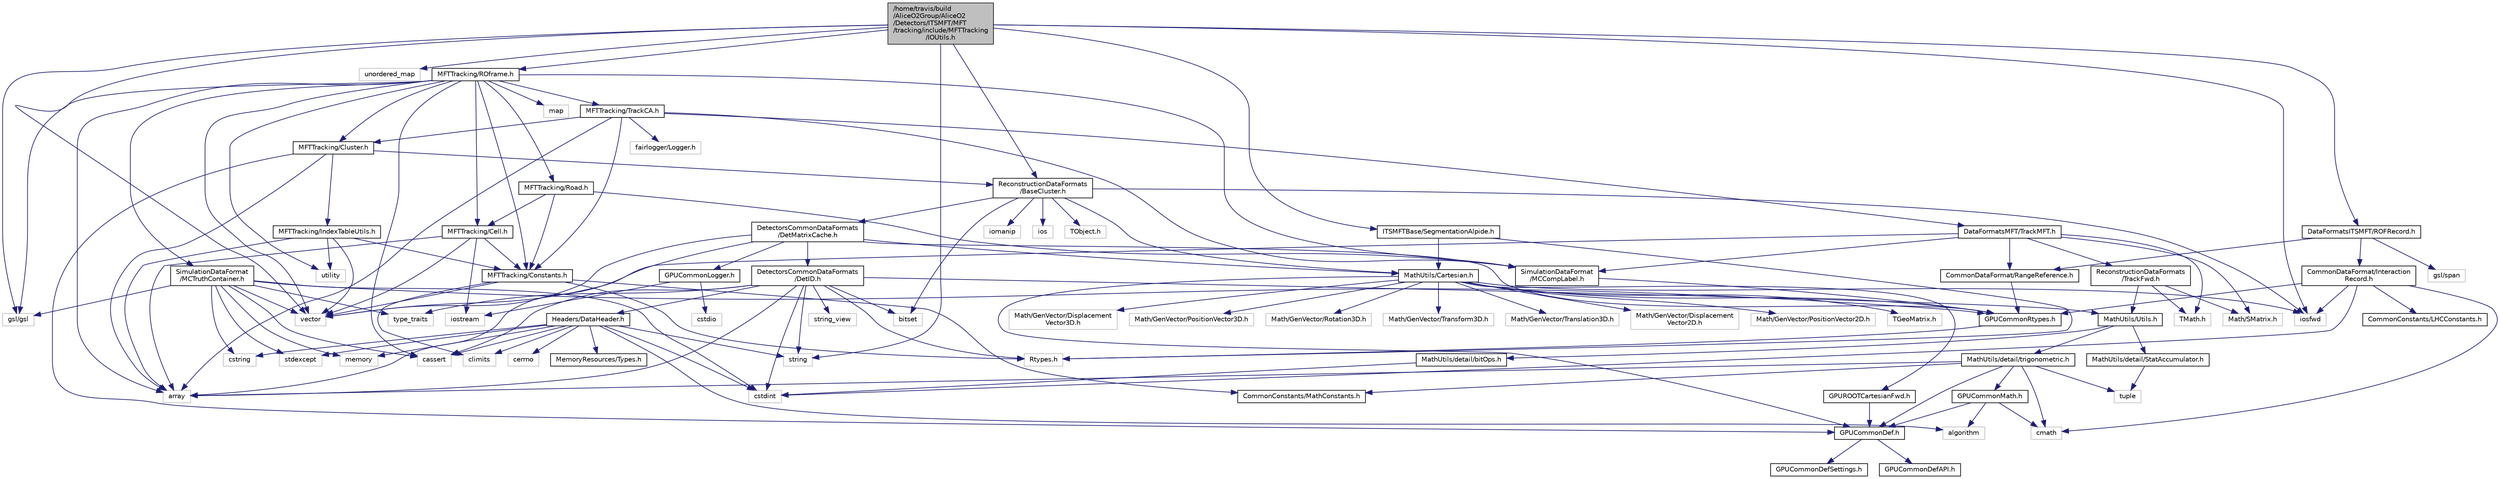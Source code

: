 digraph "/home/travis/build/AliceO2Group/AliceO2/Detectors/ITSMFT/MFT/tracking/include/MFTTracking/IOUtils.h"
{
 // INTERACTIVE_SVG=YES
  bgcolor="transparent";
  edge [fontname="Helvetica",fontsize="10",labelfontname="Helvetica",labelfontsize="10"];
  node [fontname="Helvetica",fontsize="10",shape=record];
  Node0 [label="/home/travis/build\l/AliceO2Group/AliceO2\l/Detectors/ITSMFT/MFT\l/tracking/include/MFTTracking\l/IOUtils.h",height=0.2,width=0.4,color="black", fillcolor="grey75", style="filled", fontcolor="black"];
  Node0 -> Node1 [color="midnightblue",fontsize="10",style="solid",fontname="Helvetica"];
  Node1 [label="iosfwd",height=0.2,width=0.4,color="grey75"];
  Node0 -> Node2 [color="midnightblue",fontsize="10",style="solid",fontname="Helvetica"];
  Node2 [label="string",height=0.2,width=0.4,color="grey75"];
  Node0 -> Node3 [color="midnightblue",fontsize="10",style="solid",fontname="Helvetica"];
  Node3 [label="unordered_map",height=0.2,width=0.4,color="grey75"];
  Node0 -> Node4 [color="midnightblue",fontsize="10",style="solid",fontname="Helvetica"];
  Node4 [label="vector",height=0.2,width=0.4,color="grey75"];
  Node0 -> Node5 [color="midnightblue",fontsize="10",style="solid",fontname="Helvetica"];
  Node5 [label="gsl/gsl",height=0.2,width=0.4,color="grey75"];
  Node0 -> Node6 [color="midnightblue",fontsize="10",style="solid",fontname="Helvetica"];
  Node6 [label="MFTTracking/ROframe.h",height=0.2,width=0.4,color="black",URL="$d3/d72/MFT_2tracking_2include_2MFTTracking_2ROframe_8h.html"];
  Node6 -> Node7 [color="midnightblue",fontsize="10",style="solid",fontname="Helvetica"];
  Node7 [label="array",height=0.2,width=0.4,color="grey75"];
  Node6 -> Node4 [color="midnightblue",fontsize="10",style="solid",fontname="Helvetica"];
  Node6 -> Node8 [color="midnightblue",fontsize="10",style="solid",fontname="Helvetica"];
  Node8 [label="utility",height=0.2,width=0.4,color="grey75"];
  Node6 -> Node9 [color="midnightblue",fontsize="10",style="solid",fontname="Helvetica"];
  Node9 [label="cassert",height=0.2,width=0.4,color="grey75"];
  Node6 -> Node5 [color="midnightblue",fontsize="10",style="solid",fontname="Helvetica"];
  Node6 -> Node10 [color="midnightblue",fontsize="10",style="solid",fontname="Helvetica"];
  Node10 [label="map",height=0.2,width=0.4,color="grey75"];
  Node6 -> Node11 [color="midnightblue",fontsize="10",style="solid",fontname="Helvetica"];
  Node11 [label="MFTTracking/Cluster.h",height=0.2,width=0.4,color="black",URL="$d5/df9/Detectors_2ITSMFT_2MFT_2tracking_2include_2MFTTracking_2Cluster_8h.html"];
  Node11 -> Node7 [color="midnightblue",fontsize="10",style="solid",fontname="Helvetica"];
  Node11 -> Node12 [color="midnightblue",fontsize="10",style="solid",fontname="Helvetica"];
  Node12 [label="ReconstructionDataFormats\l/BaseCluster.h",height=0.2,width=0.4,color="black",URL="$d4/de2/BaseCluster_8h.html"];
  Node12 -> Node13 [color="midnightblue",fontsize="10",style="solid",fontname="Helvetica"];
  Node13 [label="MathUtils/Cartesian.h",height=0.2,width=0.4,color="black",URL="$dc/d73/Cartesian_8h.html"];
  Node13 -> Node14 [color="midnightblue",fontsize="10",style="solid",fontname="Helvetica"];
  Node14 [label="GPUCommonDef.h",height=0.2,width=0.4,color="black",URL="$df/d21/GPUCommonDef_8h.html"];
  Node14 -> Node15 [color="midnightblue",fontsize="10",style="solid",fontname="Helvetica"];
  Node15 [label="GPUCommonDefSettings.h",height=0.2,width=0.4,color="black",URL="$d5/d93/GPUCommonDefSettings_8h.html"];
  Node14 -> Node16 [color="midnightblue",fontsize="10",style="solid",fontname="Helvetica"];
  Node16 [label="GPUCommonDefAPI.h",height=0.2,width=0.4,color="black",URL="$da/d5a/GPUCommonDefAPI_8h.html"];
  Node13 -> Node17 [color="midnightblue",fontsize="10",style="solid",fontname="Helvetica"];
  Node17 [label="GPUCommonRtypes.h",height=0.2,width=0.4,color="black",URL="$d2/d45/GPUCommonRtypes_8h.html"];
  Node17 -> Node18 [color="midnightblue",fontsize="10",style="solid",fontname="Helvetica"];
  Node18 [label="Rtypes.h",height=0.2,width=0.4,color="grey75"];
  Node13 -> Node19 [color="midnightblue",fontsize="10",style="solid",fontname="Helvetica"];
  Node19 [label="Math/GenVector/Displacement\lVector3D.h",height=0.2,width=0.4,color="grey75"];
  Node13 -> Node20 [color="midnightblue",fontsize="10",style="solid",fontname="Helvetica"];
  Node20 [label="Math/GenVector/PositionVector3D.h",height=0.2,width=0.4,color="grey75"];
  Node13 -> Node21 [color="midnightblue",fontsize="10",style="solid",fontname="Helvetica"];
  Node21 [label="Math/GenVector/Rotation3D.h",height=0.2,width=0.4,color="grey75"];
  Node13 -> Node22 [color="midnightblue",fontsize="10",style="solid",fontname="Helvetica"];
  Node22 [label="Math/GenVector/Transform3D.h",height=0.2,width=0.4,color="grey75"];
  Node13 -> Node23 [color="midnightblue",fontsize="10",style="solid",fontname="Helvetica"];
  Node23 [label="Math/GenVector/Translation3D.h",height=0.2,width=0.4,color="grey75"];
  Node13 -> Node24 [color="midnightblue",fontsize="10",style="solid",fontname="Helvetica"];
  Node24 [label="Math/GenVector/Displacement\lVector2D.h",height=0.2,width=0.4,color="grey75"];
  Node13 -> Node25 [color="midnightblue",fontsize="10",style="solid",fontname="Helvetica"];
  Node25 [label="Math/GenVector/PositionVector2D.h",height=0.2,width=0.4,color="grey75"];
  Node13 -> Node26 [color="midnightblue",fontsize="10",style="solid",fontname="Helvetica"];
  Node26 [label="TGeoMatrix.h",height=0.2,width=0.4,color="grey75"];
  Node13 -> Node1 [color="midnightblue",fontsize="10",style="solid",fontname="Helvetica"];
  Node13 -> Node27 [color="midnightblue",fontsize="10",style="solid",fontname="Helvetica"];
  Node27 [label="GPUROOTCartesianFwd.h",height=0.2,width=0.4,color="black",URL="$d1/da8/GPUROOTCartesianFwd_8h.html"];
  Node27 -> Node14 [color="midnightblue",fontsize="10",style="solid",fontname="Helvetica"];
  Node12 -> Node28 [color="midnightblue",fontsize="10",style="solid",fontname="Helvetica"];
  Node28 [label="TObject.h",height=0.2,width=0.4,color="grey75"];
  Node12 -> Node29 [color="midnightblue",fontsize="10",style="solid",fontname="Helvetica"];
  Node29 [label="bitset",height=0.2,width=0.4,color="grey75"];
  Node12 -> Node30 [color="midnightblue",fontsize="10",style="solid",fontname="Helvetica"];
  Node30 [label="iomanip",height=0.2,width=0.4,color="grey75"];
  Node12 -> Node31 [color="midnightblue",fontsize="10",style="solid",fontname="Helvetica"];
  Node31 [label="ios",height=0.2,width=0.4,color="grey75"];
  Node12 -> Node1 [color="midnightblue",fontsize="10",style="solid",fontname="Helvetica"];
  Node12 -> Node32 [color="midnightblue",fontsize="10",style="solid",fontname="Helvetica"];
  Node32 [label="DetectorsCommonDataFormats\l/DetMatrixCache.h",height=0.2,width=0.4,color="black",URL="$d4/d20/DetMatrixCache_8h.html"];
  Node32 -> Node33 [color="midnightblue",fontsize="10",style="solid",fontname="Helvetica"];
  Node33 [label="GPUCommonLogger.h",height=0.2,width=0.4,color="black",URL="$df/d5b/GPUCommonLogger_8h.html"];
  Node33 -> Node34 [color="midnightblue",fontsize="10",style="solid",fontname="Helvetica"];
  Node34 [label="iostream",height=0.2,width=0.4,color="grey75"];
  Node33 -> Node35 [color="midnightblue",fontsize="10",style="solid",fontname="Helvetica"];
  Node35 [label="cstdio",height=0.2,width=0.4,color="grey75"];
  Node32 -> Node17 [color="midnightblue",fontsize="10",style="solid",fontname="Helvetica"];
  Node32 -> Node7 [color="midnightblue",fontsize="10",style="solid",fontname="Helvetica"];
  Node32 -> Node4 [color="midnightblue",fontsize="10",style="solid",fontname="Helvetica"];
  Node32 -> Node13 [color="midnightblue",fontsize="10",style="solid",fontname="Helvetica"];
  Node32 -> Node36 [color="midnightblue",fontsize="10",style="solid",fontname="Helvetica"];
  Node36 [label="DetectorsCommonDataFormats\l/DetID.h",height=0.2,width=0.4,color="black",URL="$d6/d31/DetID_8h.html"];
  Node36 -> Node18 [color="midnightblue",fontsize="10",style="solid",fontname="Helvetica"];
  Node36 -> Node7 [color="midnightblue",fontsize="10",style="solid",fontname="Helvetica"];
  Node36 -> Node29 [color="midnightblue",fontsize="10",style="solid",fontname="Helvetica"];
  Node36 -> Node9 [color="midnightblue",fontsize="10",style="solid",fontname="Helvetica"];
  Node36 -> Node37 [color="midnightblue",fontsize="10",style="solid",fontname="Helvetica"];
  Node37 [label="cstdint",height=0.2,width=0.4,color="grey75"];
  Node36 -> Node38 [color="midnightblue",fontsize="10",style="solid",fontname="Helvetica"];
  Node38 [label="string_view",height=0.2,width=0.4,color="grey75"];
  Node36 -> Node2 [color="midnightblue",fontsize="10",style="solid",fontname="Helvetica"];
  Node36 -> Node39 [color="midnightblue",fontsize="10",style="solid",fontname="Helvetica"];
  Node39 [label="type_traits",height=0.2,width=0.4,color="grey75"];
  Node36 -> Node40 [color="midnightblue",fontsize="10",style="solid",fontname="Helvetica"];
  Node40 [label="MathUtils/Utils.h",height=0.2,width=0.4,color="black",URL="$d9/d52/Common_2MathUtils_2include_2MathUtils_2Utils_8h.html"];
  Node40 -> Node41 [color="midnightblue",fontsize="10",style="solid",fontname="Helvetica"];
  Node41 [label="MathUtils/detail/bitOps.h",height=0.2,width=0.4,color="black",URL="$de/def/bitOps_8h.html"];
  Node41 -> Node37 [color="midnightblue",fontsize="10",style="solid",fontname="Helvetica"];
  Node40 -> Node42 [color="midnightblue",fontsize="10",style="solid",fontname="Helvetica"];
  Node42 [label="MathUtils/detail/StatAccumulator.h",height=0.2,width=0.4,color="black",URL="$d3/dfc/StatAccumulator_8h.html"];
  Node42 -> Node43 [color="midnightblue",fontsize="10",style="solid",fontname="Helvetica"];
  Node43 [label="tuple",height=0.2,width=0.4,color="grey75"];
  Node40 -> Node44 [color="midnightblue",fontsize="10",style="solid",fontname="Helvetica"];
  Node44 [label="MathUtils/detail/trigonometric.h",height=0.2,width=0.4,color="black",URL="$dd/d7d/trigonometric_8h.html"];
  Node44 -> Node7 [color="midnightblue",fontsize="10",style="solid",fontname="Helvetica"];
  Node44 -> Node45 [color="midnightblue",fontsize="10",style="solid",fontname="Helvetica"];
  Node45 [label="cmath",height=0.2,width=0.4,color="grey75"];
  Node44 -> Node43 [color="midnightblue",fontsize="10",style="solid",fontname="Helvetica"];
  Node44 -> Node14 [color="midnightblue",fontsize="10",style="solid",fontname="Helvetica"];
  Node44 -> Node46 [color="midnightblue",fontsize="10",style="solid",fontname="Helvetica"];
  Node46 [label="GPUCommonMath.h",height=0.2,width=0.4,color="black",URL="$d6/da2/GPUCommonMath_8h.html"];
  Node46 -> Node14 [color="midnightblue",fontsize="10",style="solid",fontname="Helvetica"];
  Node46 -> Node45 [color="midnightblue",fontsize="10",style="solid",fontname="Helvetica"];
  Node46 -> Node47 [color="midnightblue",fontsize="10",style="solid",fontname="Helvetica"];
  Node47 [label="algorithm",height=0.2,width=0.4,color="grey75"];
  Node44 -> Node48 [color="midnightblue",fontsize="10",style="solid",fontname="Helvetica"];
  Node48 [label="CommonConstants/MathConstants.h",height=0.2,width=0.4,color="black",URL="$d6/d84/MathConstants_8h.html",tooltip="useful math constants "];
  Node36 -> Node49 [color="midnightblue",fontsize="10",style="solid",fontname="Helvetica"];
  Node49 [label="Headers/DataHeader.h",height=0.2,width=0.4,color="black",URL="$dc/dcd/DataHeader_8h.html"];
  Node49 -> Node37 [color="midnightblue",fontsize="10",style="solid",fontname="Helvetica"];
  Node49 -> Node50 [color="midnightblue",fontsize="10",style="solid",fontname="Helvetica"];
  Node50 [label="memory",height=0.2,width=0.4,color="grey75"];
  Node49 -> Node9 [color="midnightblue",fontsize="10",style="solid",fontname="Helvetica"];
  Node49 -> Node51 [color="midnightblue",fontsize="10",style="solid",fontname="Helvetica"];
  Node51 [label="cstring",height=0.2,width=0.4,color="grey75"];
  Node49 -> Node47 [color="midnightblue",fontsize="10",style="solid",fontname="Helvetica"];
  Node49 -> Node52 [color="midnightblue",fontsize="10",style="solid",fontname="Helvetica"];
  Node52 [label="stdexcept",height=0.2,width=0.4,color="grey75"];
  Node49 -> Node2 [color="midnightblue",fontsize="10",style="solid",fontname="Helvetica"];
  Node49 -> Node53 [color="midnightblue",fontsize="10",style="solid",fontname="Helvetica"];
  Node53 [label="climits",height=0.2,width=0.4,color="grey75"];
  Node49 -> Node54 [color="midnightblue",fontsize="10",style="solid",fontname="Helvetica"];
  Node54 [label="MemoryResources/Types.h",height=0.2,width=0.4,color="black",URL="$d7/df8/Types_8h.html"];
  Node49 -> Node55 [color="midnightblue",fontsize="10",style="solid",fontname="Helvetica"];
  Node55 [label="cerrno",height=0.2,width=0.4,color="grey75"];
  Node11 -> Node56 [color="midnightblue",fontsize="10",style="solid",fontname="Helvetica"];
  Node56 [label="MFTTracking/IndexTableUtils.h",height=0.2,width=0.4,color="black",URL="$df/d8e/MFT_2tracking_2include_2MFTTracking_2IndexTableUtils_8h.html"];
  Node56 -> Node7 [color="midnightblue",fontsize="10",style="solid",fontname="Helvetica"];
  Node56 -> Node8 [color="midnightblue",fontsize="10",style="solid",fontname="Helvetica"];
  Node56 -> Node4 [color="midnightblue",fontsize="10",style="solid",fontname="Helvetica"];
  Node56 -> Node57 [color="midnightblue",fontsize="10",style="solid",fontname="Helvetica"];
  Node57 [label="MFTTracking/Constants.h",height=0.2,width=0.4,color="black",URL="$df/db8/Detectors_2ITSMFT_2MFT_2tracking_2include_2MFTTracking_2Constants_8h.html"];
  Node57 -> Node53 [color="midnightblue",fontsize="10",style="solid",fontname="Helvetica"];
  Node57 -> Node4 [color="midnightblue",fontsize="10",style="solid",fontname="Helvetica"];
  Node57 -> Node18 [color="midnightblue",fontsize="10",style="solid",fontname="Helvetica"];
  Node57 -> Node48 [color="midnightblue",fontsize="10",style="solid",fontname="Helvetica"];
  Node11 -> Node14 [color="midnightblue",fontsize="10",style="solid",fontname="Helvetica"];
  Node6 -> Node57 [color="midnightblue",fontsize="10",style="solid",fontname="Helvetica"];
  Node6 -> Node58 [color="midnightblue",fontsize="10",style="solid",fontname="Helvetica"];
  Node58 [label="MFTTracking/Cell.h",height=0.2,width=0.4,color="black",URL="$d1/d96/Detectors_2ITSMFT_2MFT_2tracking_2include_2MFTTracking_2Cell_8h.html"];
  Node58 -> Node7 [color="midnightblue",fontsize="10",style="solid",fontname="Helvetica"];
  Node58 -> Node4 [color="midnightblue",fontsize="10",style="solid",fontname="Helvetica"];
  Node58 -> Node34 [color="midnightblue",fontsize="10",style="solid",fontname="Helvetica"];
  Node58 -> Node57 [color="midnightblue",fontsize="10",style="solid",fontname="Helvetica"];
  Node6 -> Node59 [color="midnightblue",fontsize="10",style="solid",fontname="Helvetica"];
  Node59 [label="MFTTracking/TrackCA.h",height=0.2,width=0.4,color="black",URL="$d9/da4/TrackCA_8h.html",tooltip="Standalone classes for the track found by the Linear-Track-Finder (LTF) and by the Cellular-Automaton..."];
  Node59 -> Node7 [color="midnightblue",fontsize="10",style="solid",fontname="Helvetica"];
  Node59 -> Node60 [color="midnightblue",fontsize="10",style="solid",fontname="Helvetica"];
  Node60 [label="DataFormatsMFT/TrackMFT.h",height=0.2,width=0.4,color="black",URL="$db/dd0/TrackMFT_8h.html"];
  Node60 -> Node4 [color="midnightblue",fontsize="10",style="solid",fontname="Helvetica"];
  Node60 -> Node61 [color="midnightblue",fontsize="10",style="solid",fontname="Helvetica"];
  Node61 [label="TMath.h",height=0.2,width=0.4,color="grey75"];
  Node60 -> Node62 [color="midnightblue",fontsize="10",style="solid",fontname="Helvetica"];
  Node62 [label="Math/SMatrix.h",height=0.2,width=0.4,color="grey75"];
  Node60 -> Node63 [color="midnightblue",fontsize="10",style="solid",fontname="Helvetica"];
  Node63 [label="CommonDataFormat/RangeReference.h",height=0.2,width=0.4,color="black",URL="$de/d64/RangeReference_8h.html",tooltip="Class to refer to the 1st entry and N elements of some group in the continuous container. "];
  Node63 -> Node17 [color="midnightblue",fontsize="10",style="solid",fontname="Helvetica"];
  Node60 -> Node64 [color="midnightblue",fontsize="10",style="solid",fontname="Helvetica"];
  Node64 [label="SimulationDataFormat\l/MCCompLabel.h",height=0.2,width=0.4,color="black",URL="$d7/dcd/MCCompLabel_8h.html"];
  Node64 -> Node17 [color="midnightblue",fontsize="10",style="solid",fontname="Helvetica"];
  Node60 -> Node65 [color="midnightblue",fontsize="10",style="solid",fontname="Helvetica"];
  Node65 [label="ReconstructionDataFormats\l/TrackFwd.h",height=0.2,width=0.4,color="black",URL="$d7/df7/TrackFwd_8h.html",tooltip="Base forward track model, params only, w/o covariance. "];
  Node65 -> Node61 [color="midnightblue",fontsize="10",style="solid",fontname="Helvetica"];
  Node65 -> Node62 [color="midnightblue",fontsize="10",style="solid",fontname="Helvetica"];
  Node65 -> Node40 [color="midnightblue",fontsize="10",style="solid",fontname="Helvetica"];
  Node59 -> Node64 [color="midnightblue",fontsize="10",style="solid",fontname="Helvetica"];
  Node59 -> Node57 [color="midnightblue",fontsize="10",style="solid",fontname="Helvetica"];
  Node59 -> Node11 [color="midnightblue",fontsize="10",style="solid",fontname="Helvetica"];
  Node59 -> Node66 [color="midnightblue",fontsize="10",style="solid",fontname="Helvetica"];
  Node66 [label="fairlogger/Logger.h",height=0.2,width=0.4,color="grey75"];
  Node6 -> Node67 [color="midnightblue",fontsize="10",style="solid",fontname="Helvetica"];
  Node67 [label="MFTTracking/Road.h",height=0.2,width=0.4,color="black",URL="$d8/d7a/MFT_2tracking_2include_2MFTTracking_2Road_8h.html"];
  Node67 -> Node58 [color="midnightblue",fontsize="10",style="solid",fontname="Helvetica"];
  Node67 -> Node57 [color="midnightblue",fontsize="10",style="solid",fontname="Helvetica"];
  Node67 -> Node64 [color="midnightblue",fontsize="10",style="solid",fontname="Helvetica"];
  Node6 -> Node64 [color="midnightblue",fontsize="10",style="solid",fontname="Helvetica"];
  Node6 -> Node68 [color="midnightblue",fontsize="10",style="solid",fontname="Helvetica"];
  Node68 [label="SimulationDataFormat\l/MCTruthContainer.h",height=0.2,width=0.4,color="black",URL="$db/d14/MCTruthContainer_8h.html",tooltip="Definition of a container to keep Monte Carlo truth external to simulation objects. "];
  Node68 -> Node17 [color="midnightblue",fontsize="10",style="solid",fontname="Helvetica"];
  Node68 -> Node37 [color="midnightblue",fontsize="10",style="solid",fontname="Helvetica"];
  Node68 -> Node9 [color="midnightblue",fontsize="10",style="solid",fontname="Helvetica"];
  Node68 -> Node52 [color="midnightblue",fontsize="10",style="solid",fontname="Helvetica"];
  Node68 -> Node5 [color="midnightblue",fontsize="10",style="solid",fontname="Helvetica"];
  Node68 -> Node39 [color="midnightblue",fontsize="10",style="solid",fontname="Helvetica"];
  Node68 -> Node51 [color="midnightblue",fontsize="10",style="solid",fontname="Helvetica"];
  Node68 -> Node50 [color="midnightblue",fontsize="10",style="solid",fontname="Helvetica"];
  Node68 -> Node4 [color="midnightblue",fontsize="10",style="solid",fontname="Helvetica"];
  Node0 -> Node69 [color="midnightblue",fontsize="10",style="solid",fontname="Helvetica"];
  Node69 [label="ITSMFTBase/SegmentationAlpide.h",height=0.2,width=0.4,color="black",URL="$d3/dba/SegmentationAlpide_8h.html",tooltip="Definition of the SegmentationAlpide class. "];
  Node69 -> Node18 [color="midnightblue",fontsize="10",style="solid",fontname="Helvetica"];
  Node69 -> Node13 [color="midnightblue",fontsize="10",style="solid",fontname="Helvetica"];
  Node0 -> Node70 [color="midnightblue",fontsize="10",style="solid",fontname="Helvetica"];
  Node70 [label="DataFormatsITSMFT/ROFRecord.h",height=0.2,width=0.4,color="black",URL="$d0/dc6/ITSMFT_2common_2include_2DataFormatsITSMFT_2ROFRecord_8h.html"];
  Node70 -> Node63 [color="midnightblue",fontsize="10",style="solid",fontname="Helvetica"];
  Node70 -> Node71 [color="midnightblue",fontsize="10",style="solid",fontname="Helvetica"];
  Node71 [label="CommonDataFormat/Interaction\lRecord.h",height=0.2,width=0.4,color="black",URL="$d9/d80/InteractionRecord_8h.html"];
  Node71 -> Node17 [color="midnightblue",fontsize="10",style="solid",fontname="Helvetica"];
  Node71 -> Node1 [color="midnightblue",fontsize="10",style="solid",fontname="Helvetica"];
  Node71 -> Node37 [color="midnightblue",fontsize="10",style="solid",fontname="Helvetica"];
  Node71 -> Node45 [color="midnightblue",fontsize="10",style="solid",fontname="Helvetica"];
  Node71 -> Node72 [color="midnightblue",fontsize="10",style="solid",fontname="Helvetica"];
  Node72 [label="CommonConstants/LHCConstants.h",height=0.2,width=0.4,color="black",URL="$d4/dc6/LHCConstants_8h.html",tooltip="Header to collect LHC related constants. "];
  Node70 -> Node73 [color="midnightblue",fontsize="10",style="solid",fontname="Helvetica"];
  Node73 [label="gsl/span",height=0.2,width=0.4,color="grey75"];
  Node0 -> Node12 [color="midnightblue",fontsize="10",style="solid",fontname="Helvetica"];
}
